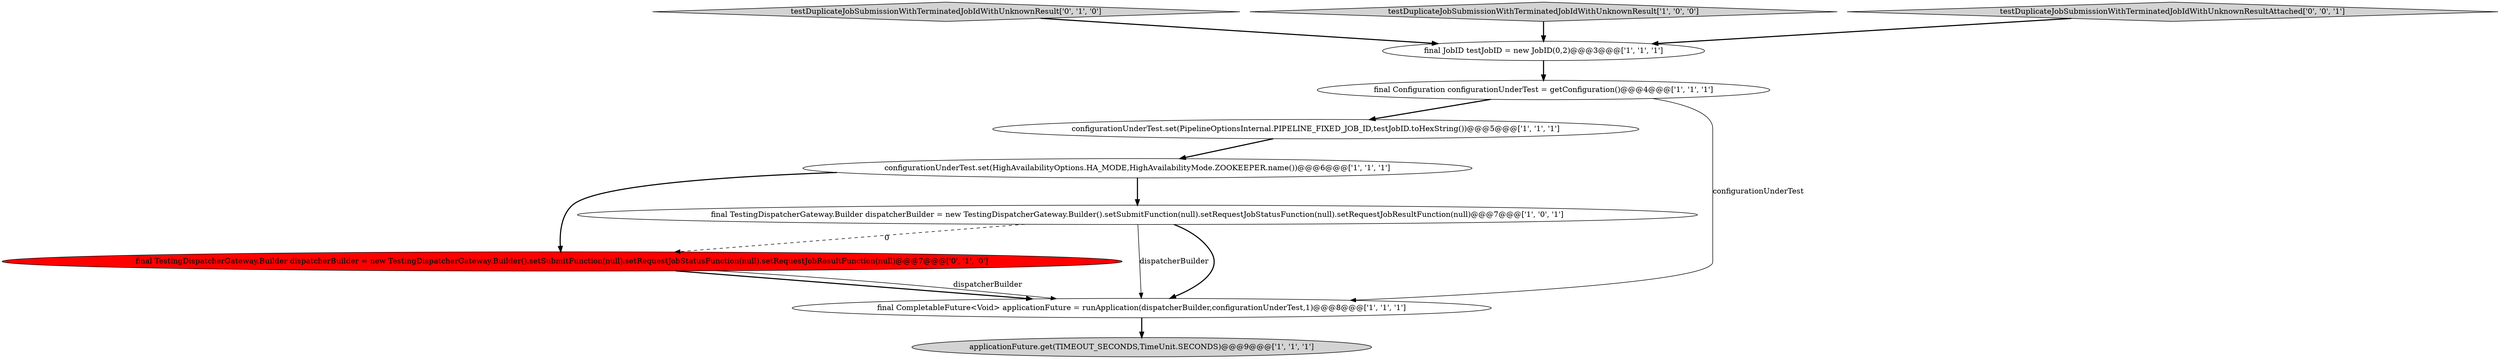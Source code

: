 digraph {
1 [style = filled, label = "configurationUnderTest.set(HighAvailabilityOptions.HA_MODE,HighAvailabilityMode.ZOOKEEPER.name())@@@6@@@['1', '1', '1']", fillcolor = white, shape = ellipse image = "AAA0AAABBB1BBB"];
2 [style = filled, label = "applicationFuture.get(TIMEOUT_SECONDS,TimeUnit.SECONDS)@@@9@@@['1', '1', '1']", fillcolor = lightgray, shape = ellipse image = "AAA0AAABBB1BBB"];
8 [style = filled, label = "testDuplicateJobSubmissionWithTerminatedJobIdWithUnknownResult['0', '1', '0']", fillcolor = lightgray, shape = diamond image = "AAA0AAABBB2BBB"];
6 [style = filled, label = "final Configuration configurationUnderTest = getConfiguration()@@@4@@@['1', '1', '1']", fillcolor = white, shape = ellipse image = "AAA0AAABBB1BBB"];
9 [style = filled, label = "final TestingDispatcherGateway.Builder dispatcherBuilder = new TestingDispatcherGateway.Builder().setSubmitFunction(null).setRequestJobStatusFunction(null).setRequestJobResultFunction(null)@@@7@@@['0', '1', '0']", fillcolor = red, shape = ellipse image = "AAA1AAABBB2BBB"];
4 [style = filled, label = "testDuplicateJobSubmissionWithTerminatedJobIdWithUnknownResult['1', '0', '0']", fillcolor = lightgray, shape = diamond image = "AAA0AAABBB1BBB"];
10 [style = filled, label = "testDuplicateJobSubmissionWithTerminatedJobIdWithUnknownResultAttached['0', '0', '1']", fillcolor = lightgray, shape = diamond image = "AAA0AAABBB3BBB"];
7 [style = filled, label = "final TestingDispatcherGateway.Builder dispatcherBuilder = new TestingDispatcherGateway.Builder().setSubmitFunction(null).setRequestJobStatusFunction(null).setRequestJobResultFunction(null)@@@7@@@['1', '0', '1']", fillcolor = white, shape = ellipse image = "AAA0AAABBB1BBB"];
5 [style = filled, label = "configurationUnderTest.set(PipelineOptionsInternal.PIPELINE_FIXED_JOB_ID,testJobID.toHexString())@@@5@@@['1', '1', '1']", fillcolor = white, shape = ellipse image = "AAA0AAABBB1BBB"];
0 [style = filled, label = "final JobID testJobID = new JobID(0,2)@@@3@@@['1', '1', '1']", fillcolor = white, shape = ellipse image = "AAA0AAABBB1BBB"];
3 [style = filled, label = "final CompletableFuture<Void> applicationFuture = runApplication(dispatcherBuilder,configurationUnderTest,1)@@@8@@@['1', '1', '1']", fillcolor = white, shape = ellipse image = "AAA0AAABBB1BBB"];
8->0 [style = bold, label=""];
9->3 [style = bold, label=""];
5->1 [style = bold, label=""];
6->5 [style = bold, label=""];
10->0 [style = bold, label=""];
6->3 [style = solid, label="configurationUnderTest"];
7->3 [style = solid, label="dispatcherBuilder"];
3->2 [style = bold, label=""];
9->3 [style = solid, label="dispatcherBuilder"];
0->6 [style = bold, label=""];
1->7 [style = bold, label=""];
7->9 [style = dashed, label="0"];
7->3 [style = bold, label=""];
1->9 [style = bold, label=""];
4->0 [style = bold, label=""];
}
